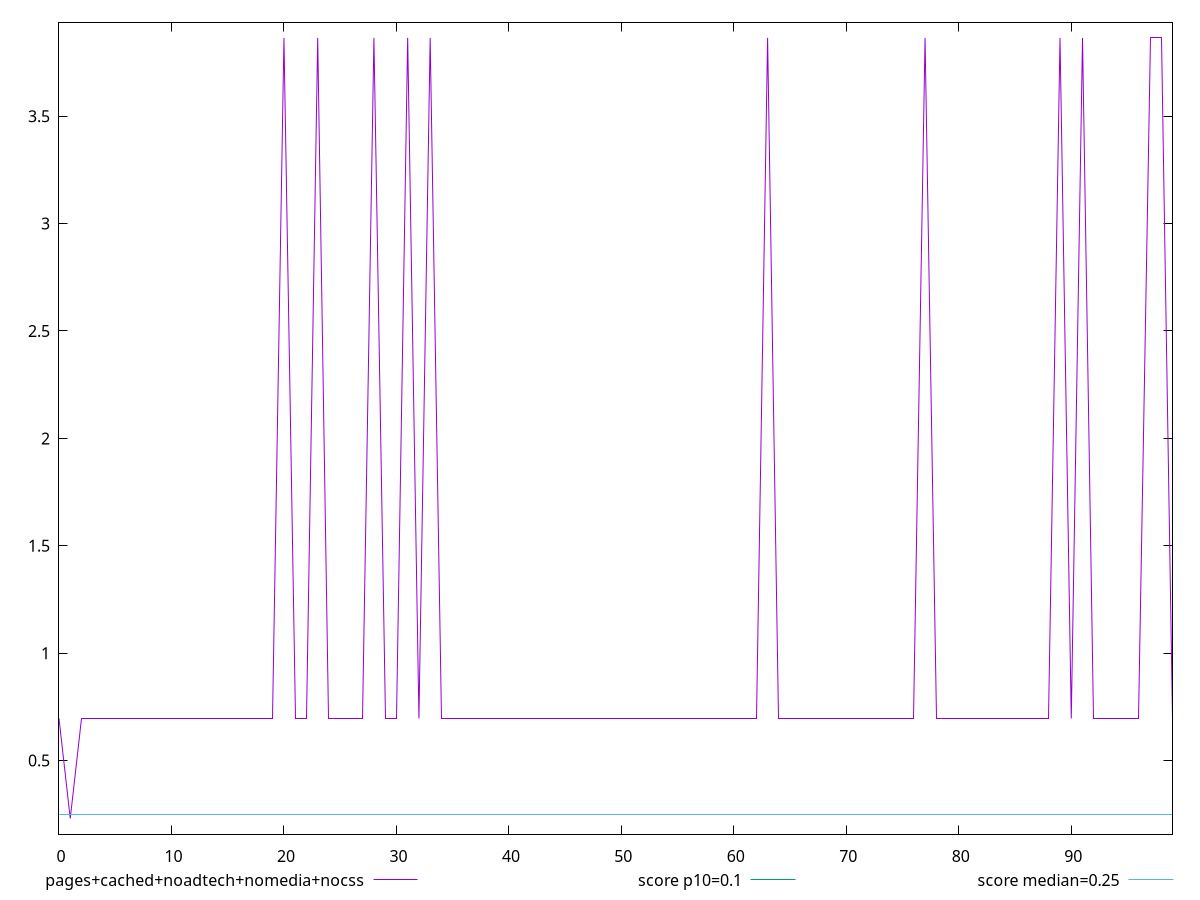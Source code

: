 reset

$pagesCachedNoadtechNomediaNocss <<EOF
0 0.6958385416666666
1 0.23000520833333332
2 0.6958385416666666
3 0.6958385416666666
4 0.6958385416666666
5 0.6958385416666666
6 0.6958385416666666
7 0.6958385416666666
8 0.6958385416666666
9 0.6958385416666666
10 0.6958385416666666
11 0.6958385416666666
12 0.6958385416666666
13 0.6958385416666666
14 0.6958385416666666
15 0.6958385416666666
16 0.6958385416666666
17 0.6958385416666666
18 0.6958385416666666
19 0.6958385416666666
20 3.864670138888889
21 0.6958385416666666
22 0.6958385416666666
23 3.864670138888889
24 0.6958385416666666
25 0.6958385416666666
26 0.6958385416666666
27 0.6958385416666666
28 3.864670138888889
29 0.6958385416666666
30 0.6958385416666666
31 3.864670138888889
32 0.6958385416666666
33 3.864670138888889
34 0.6958385416666666
35 0.6958385416666666
36 0.6958385416666666
37 0.6958385416666666
38 0.6958385416666666
39 0.6958385416666666
40 0.6958385416666666
41 0.6958385416666666
42 0.6958385416666666
43 0.6958385416666666
44 0.6958385416666666
45 0.6958385416666666
46 0.6958385416666666
47 0.6958385416666666
48 0.6958385416666666
49 0.6958385416666666
50 0.6958385416666666
51 0.6958385416666666
52 0.6958385416666666
53 0.6958385416666666
54 0.6958385416666666
55 0.6958385416666666
56 0.6958385416666666
57 0.6958385416666666
58 0.6958385416666666
59 0.6958385416666666
60 0.6958385416666666
61 0.6958385416666666
62 0.6958385416666666
63 3.864670138888889
64 0.6958385416666666
65 0.6958385416666666
66 0.6958385416666666
67 0.6958385416666666
68 0.6958385416666666
69 0.6958385416666666
70 0.6958385416666666
71 0.6958385416666666
72 0.6958385416666666
73 0.6958385416666666
74 0.6958385416666666
75 0.6958385416666666
76 0.6958385416666666
77 3.864670138888889
78 0.6958385416666666
79 0.6958385416666666
80 0.6958385416666666
81 0.6958385416666666
82 0.6958385416666666
83 0.6958385416666666
84 0.6958385416666666
85 0.6958385416666666
86 0.6958385416666666
87 0.6958385416666666
88 0.6958385416666666
89 3.864670138888889
90 0.6958385416666666
91 3.864670138888889
92 0.6958385416666666
93 0.6958385416666666
94 0.6958385416666666
95 0.6958385416666666
96 0.6958385416666666
97 3.864670138888889
98 3.864670138888889
99 0.6958385416666666
EOF

set key outside below
set xrange [0:99]
set yrange [0.1573119097222222:3.9373634375]
set trange [0.1573119097222222:3.9373634375]
set terminal svg size 640, 500 enhanced background rgb 'white'
set output "report_00019_2021-02-10T18-14-37.922Z//cumulative-layout-shift/comparison/line/4_vs_5.svg"

plot $pagesCachedNoadtechNomediaNocss title "pages+cached+noadtech+nomedia+nocss" with line, \
     0.1 title "score p10=0.1", \
     0.25 title "score median=0.25"

reset
